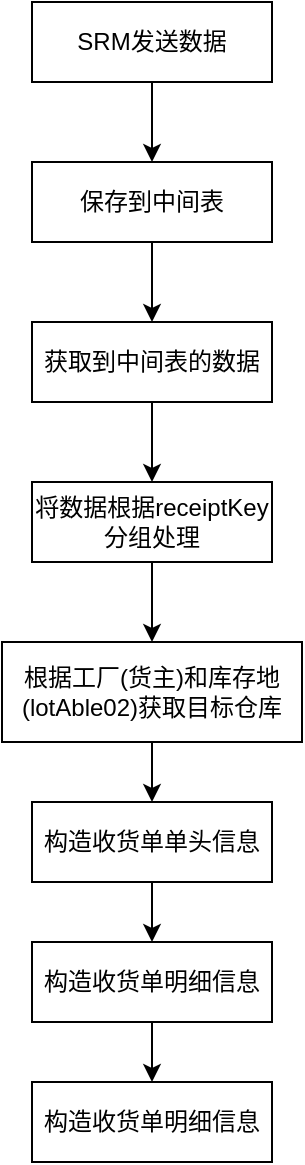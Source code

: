 <mxfile version="20.6.0" type="github">
  <diagram id="C5RBs43oDa-KdzZeNtuy" name="Page-1">
    <mxGraphModel dx="829" dy="653" grid="1" gridSize="10" guides="1" tooltips="1" connect="1" arrows="1" fold="1" page="1" pageScale="1" pageWidth="827" pageHeight="1169" math="0" shadow="0">
      <root>
        <mxCell id="WIyWlLk6GJQsqaUBKTNV-0" />
        <mxCell id="WIyWlLk6GJQsqaUBKTNV-1" parent="WIyWlLk6GJQsqaUBKTNV-0" />
        <mxCell id="hfSJZbvPrYXMbz0-JqcR-3" style="edgeStyle=orthogonalEdgeStyle;rounded=0;orthogonalLoop=1;jettySize=auto;html=1;exitX=0.5;exitY=1;exitDx=0;exitDy=0;" edge="1" parent="WIyWlLk6GJQsqaUBKTNV-1" source="hfSJZbvPrYXMbz0-JqcR-0" target="hfSJZbvPrYXMbz0-JqcR-1">
          <mxGeometry relative="1" as="geometry" />
        </mxCell>
        <mxCell id="hfSJZbvPrYXMbz0-JqcR-0" value="SRM发送数据" style="rounded=0;whiteSpace=wrap;html=1;" vertex="1" parent="WIyWlLk6GJQsqaUBKTNV-1">
          <mxGeometry x="340" y="50" width="120" height="40" as="geometry" />
        </mxCell>
        <mxCell id="hfSJZbvPrYXMbz0-JqcR-4" style="edgeStyle=orthogonalEdgeStyle;rounded=0;orthogonalLoop=1;jettySize=auto;html=1;exitX=0.5;exitY=1;exitDx=0;exitDy=0;entryX=0.5;entryY=0;entryDx=0;entryDy=0;" edge="1" parent="WIyWlLk6GJQsqaUBKTNV-1" source="hfSJZbvPrYXMbz0-JqcR-1" target="hfSJZbvPrYXMbz0-JqcR-2">
          <mxGeometry relative="1" as="geometry" />
        </mxCell>
        <mxCell id="hfSJZbvPrYXMbz0-JqcR-1" value="保存到中间表" style="rounded=0;whiteSpace=wrap;html=1;" vertex="1" parent="WIyWlLk6GJQsqaUBKTNV-1">
          <mxGeometry x="340" y="130" width="120" height="40" as="geometry" />
        </mxCell>
        <mxCell id="hfSJZbvPrYXMbz0-JqcR-7" style="edgeStyle=orthogonalEdgeStyle;rounded=0;orthogonalLoop=1;jettySize=auto;html=1;exitX=0.5;exitY=1;exitDx=0;exitDy=0;" edge="1" parent="WIyWlLk6GJQsqaUBKTNV-1" source="hfSJZbvPrYXMbz0-JqcR-2" target="hfSJZbvPrYXMbz0-JqcR-5">
          <mxGeometry relative="1" as="geometry" />
        </mxCell>
        <mxCell id="hfSJZbvPrYXMbz0-JqcR-2" value="获取到中间表的数据" style="rounded=0;whiteSpace=wrap;html=1;" vertex="1" parent="WIyWlLk6GJQsqaUBKTNV-1">
          <mxGeometry x="340" y="210" width="120" height="40" as="geometry" />
        </mxCell>
        <mxCell id="hfSJZbvPrYXMbz0-JqcR-8" style="edgeStyle=orthogonalEdgeStyle;rounded=0;orthogonalLoop=1;jettySize=auto;html=1;exitX=0.5;exitY=1;exitDx=0;exitDy=0;entryX=0.5;entryY=0;entryDx=0;entryDy=0;" edge="1" parent="WIyWlLk6GJQsqaUBKTNV-1" source="hfSJZbvPrYXMbz0-JqcR-5" target="hfSJZbvPrYXMbz0-JqcR-6">
          <mxGeometry relative="1" as="geometry" />
        </mxCell>
        <mxCell id="hfSJZbvPrYXMbz0-JqcR-5" value="将数据根据receiptKey分组处理" style="rounded=0;whiteSpace=wrap;html=1;" vertex="1" parent="WIyWlLk6GJQsqaUBKTNV-1">
          <mxGeometry x="340" y="290" width="120" height="40" as="geometry" />
        </mxCell>
        <mxCell id="hfSJZbvPrYXMbz0-JqcR-10" style="edgeStyle=orthogonalEdgeStyle;rounded=0;orthogonalLoop=1;jettySize=auto;html=1;exitX=0.5;exitY=1;exitDx=0;exitDy=0;entryX=0.5;entryY=0;entryDx=0;entryDy=0;" edge="1" parent="WIyWlLk6GJQsqaUBKTNV-1" source="hfSJZbvPrYXMbz0-JqcR-6" target="hfSJZbvPrYXMbz0-JqcR-9">
          <mxGeometry relative="1" as="geometry" />
        </mxCell>
        <mxCell id="hfSJZbvPrYXMbz0-JqcR-6" value="根据工厂(货主)和库存地(lotAble02)获取目标仓库" style="rounded=0;whiteSpace=wrap;html=1;" vertex="1" parent="WIyWlLk6GJQsqaUBKTNV-1">
          <mxGeometry x="325" y="370" width="150" height="50" as="geometry" />
        </mxCell>
        <mxCell id="hfSJZbvPrYXMbz0-JqcR-12" style="edgeStyle=orthogonalEdgeStyle;rounded=0;orthogonalLoop=1;jettySize=auto;html=1;exitX=0.5;exitY=1;exitDx=0;exitDy=0;entryX=0.5;entryY=0;entryDx=0;entryDy=0;" edge="1" parent="WIyWlLk6GJQsqaUBKTNV-1" source="hfSJZbvPrYXMbz0-JqcR-9" target="hfSJZbvPrYXMbz0-JqcR-11">
          <mxGeometry relative="1" as="geometry" />
        </mxCell>
        <mxCell id="hfSJZbvPrYXMbz0-JqcR-9" value="构造收货单单头信息" style="rounded=0;whiteSpace=wrap;html=1;" vertex="1" parent="WIyWlLk6GJQsqaUBKTNV-1">
          <mxGeometry x="340" y="450" width="120" height="40" as="geometry" />
        </mxCell>
        <mxCell id="hfSJZbvPrYXMbz0-JqcR-14" style="edgeStyle=orthogonalEdgeStyle;rounded=0;orthogonalLoop=1;jettySize=auto;html=1;exitX=0.5;exitY=1;exitDx=0;exitDy=0;" edge="1" parent="WIyWlLk6GJQsqaUBKTNV-1" source="hfSJZbvPrYXMbz0-JqcR-11" target="hfSJZbvPrYXMbz0-JqcR-13">
          <mxGeometry relative="1" as="geometry" />
        </mxCell>
        <mxCell id="hfSJZbvPrYXMbz0-JqcR-11" value="构造收货单明细信息" style="rounded=0;whiteSpace=wrap;html=1;" vertex="1" parent="WIyWlLk6GJQsqaUBKTNV-1">
          <mxGeometry x="340" y="520" width="120" height="40" as="geometry" />
        </mxCell>
        <mxCell id="hfSJZbvPrYXMbz0-JqcR-13" value="构造收货单明细信息" style="rounded=0;whiteSpace=wrap;html=1;" vertex="1" parent="WIyWlLk6GJQsqaUBKTNV-1">
          <mxGeometry x="340" y="590" width="120" height="40" as="geometry" />
        </mxCell>
      </root>
    </mxGraphModel>
  </diagram>
</mxfile>
